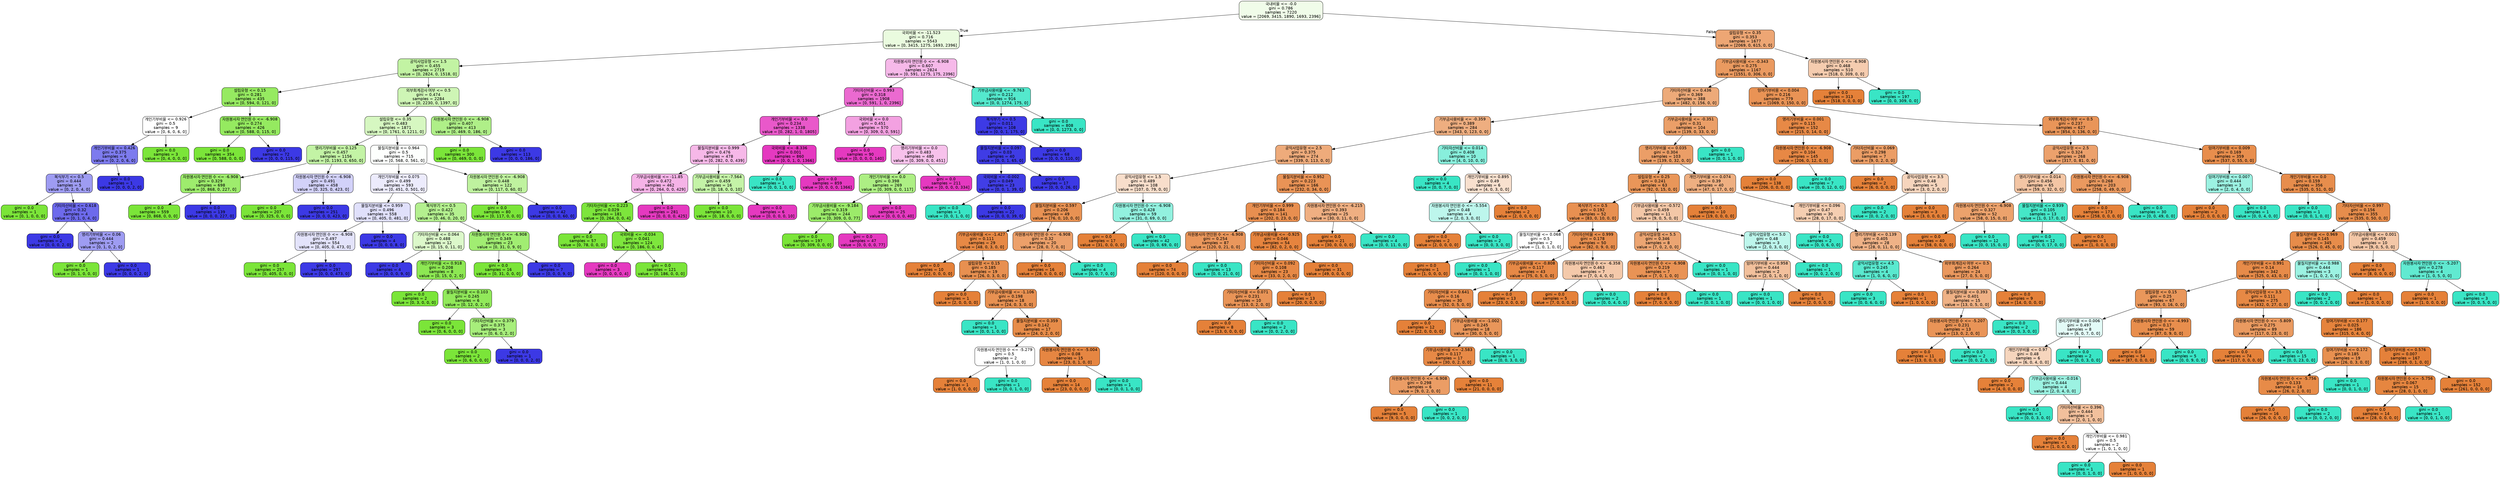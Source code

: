 digraph Tree {
node [shape=box, style="filled, rounded", color="black", fontname="helvetica"] ;
edge [fontname="helvetica"] ;
0 [label="국내비율 <= -0.0\ngini = 0.786\nsamples = 7220\nvalue = [2069, 3415, 1890, 1693, 2396]", fillcolor="#f0fce9"] ;
1 [label="국외비율 <= -11.523\ngini = 0.716\nsamples = 5543\nvalue = [0, 3415, 1275, 1693, 2396]", fillcolor="#eafbdf"] ;
0 -> 1 [labeldistance=2.5, labelangle=45, headlabel="True"] ;
2 [label="공익사업유형 <= 1.5\ngini = 0.455\nsamples = 2719\nvalue = [0, 2824, 0, 1518, 0]", fillcolor="#c2f3a3"] ;
1 -> 2 ;
3 [label="설립유형 <= 0.15\ngini = 0.281\nsamples = 435\nvalue = [0, 594, 0, 121, 0]", fillcolor="#96ea61"] ;
2 -> 3 ;
4 [label="개인기부비율 <= 0.926\ngini = 0.5\nsamples = 9\nvalue = [0, 6, 0, 6, 0]", fillcolor="#ffffff"] ;
3 -> 4 ;
5 [label="개인기부비율 <= 0.426\ngini = 0.375\nsamples = 6\nvalue = [0, 2, 0, 6, 0]", fillcolor="#7d7bee"] ;
4 -> 5 ;
6 [label="복식부기 <= 0.5\ngini = 0.444\nsamples = 5\nvalue = [0, 2, 0, 4, 0]", fillcolor="#9e9cf2"] ;
5 -> 6 ;
7 [label="gini = 0.0\nsamples = 1\nvalue = [0, 1, 0, 0, 0]", fillcolor="#7be539"] ;
6 -> 7 ;
8 [label="기타자산비율 <= 0.618\ngini = 0.32\nsamples = 4\nvalue = [0, 1, 0, 4, 0]", fillcolor="#6d6aec"] ;
6 -> 8 ;
9 [label="gini = 0.0\nsamples = 2\nvalue = [0, 0, 0, 2, 0]", fillcolor="#3c39e5"] ;
8 -> 9 ;
10 [label="영리기부비율 <= 0.06\ngini = 0.444\nsamples = 2\nvalue = [0, 1, 0, 2, 0]", fillcolor="#9e9cf2"] ;
8 -> 10 ;
11 [label="gini = 0.0\nsamples = 1\nvalue = [0, 1, 0, 0, 0]", fillcolor="#7be539"] ;
10 -> 11 ;
12 [label="gini = 0.0\nsamples = 1\nvalue = [0, 0, 0, 2, 0]", fillcolor="#3c39e5"] ;
10 -> 12 ;
13 [label="gini = 0.0\nsamples = 1\nvalue = [0, 0, 0, 2, 0]", fillcolor="#3c39e5"] ;
5 -> 13 ;
14 [label="gini = 0.0\nsamples = 3\nvalue = [0, 4, 0, 0, 0]", fillcolor="#7be539"] ;
4 -> 14 ;
15 [label="자원봉사자 연인원 수 <= -6.908\ngini = 0.274\nsamples = 426\nvalue = [0, 588, 0, 115, 0]", fillcolor="#95ea60"] ;
3 -> 15 ;
16 [label="gini = 0.0\nsamples = 354\nvalue = [0, 588, 0, 0, 0]", fillcolor="#7be539"] ;
15 -> 16 ;
17 [label="gini = 0.0\nsamples = 72\nvalue = [0, 0, 0, 115, 0]", fillcolor="#3c39e5"] ;
15 -> 17 ;
18 [label="외부회계감사 여부 <= 0.5\ngini = 0.474\nsamples = 2284\nvalue = [0, 2230, 0, 1397, 0]", fillcolor="#cef5b5"] ;
2 -> 18 ;
19 [label="설립유형 <= 0.35\ngini = 0.483\nsamples = 1871\nvalue = [0, 1761, 0, 1211, 0]", fillcolor="#d6f7c1"] ;
18 -> 19 ;
20 [label="영리기부비율 <= 0.125\ngini = 0.457\nsamples = 1156\nvalue = [0, 1193, 0, 650, 0]", fillcolor="#c3f3a5"] ;
19 -> 20 ;
21 [label="자원봉사자 연인원 수 <= -6.908\ngini = 0.329\nsamples = 698\nvalue = [0, 868, 0, 227, 0]", fillcolor="#9eec6d"] ;
20 -> 21 ;
22 [label="gini = 0.0\nsamples = 559\nvalue = [0, 868, 0, 0, 0]", fillcolor="#7be539"] ;
21 -> 22 ;
23 [label="gini = 0.0\nsamples = 139\nvalue = [0, 0, 0, 227, 0]", fillcolor="#3c39e5"] ;
21 -> 23 ;
24 [label="자원봉사자 연인원 수 <= -6.908\ngini = 0.491\nsamples = 458\nvalue = [0, 325, 0, 423, 0]", fillcolor="#d2d1f9"] ;
20 -> 24 ;
25 [label="gini = 0.0\nsamples = 207\nvalue = [0, 325, 0, 0, 0]", fillcolor="#7be539"] ;
24 -> 25 ;
26 [label="gini = 0.0\nsamples = 251\nvalue = [0, 0, 0, 423, 0]", fillcolor="#3c39e5"] ;
24 -> 26 ;
27 [label="물질지분비율 <= 0.964\ngini = 0.5\nsamples = 715\nvalue = [0, 568, 0, 561, 0]", fillcolor="#fdfffd"] ;
19 -> 27 ;
28 [label="개인기부비율 <= 0.075\ngini = 0.499\nsamples = 593\nvalue = [0, 451, 0, 501, 0]", fillcolor="#ecebfc"] ;
27 -> 28 ;
29 [label="물질지분비율 <= 0.959\ngini = 0.496\nsamples = 558\nvalue = [0, 405, 0, 481, 0]", fillcolor="#e0e0fb"] ;
28 -> 29 ;
30 [label="자원봉사자 연인원 수 <= -6.908\ngini = 0.497\nsamples = 554\nvalue = [0, 405, 0, 473, 0]", fillcolor="#e3e3fb"] ;
29 -> 30 ;
31 [label="gini = 0.0\nsamples = 257\nvalue = [0, 405, 0, 0, 0]", fillcolor="#7be539"] ;
30 -> 31 ;
32 [label="gini = 0.0\nsamples = 297\nvalue = [0, 0, 0, 473, 0]", fillcolor="#3c39e5"] ;
30 -> 32 ;
33 [label="gini = 0.0\nsamples = 4\nvalue = [0, 0, 0, 8, 0]", fillcolor="#3c39e5"] ;
29 -> 33 ;
34 [label="복식부기 <= 0.5\ngini = 0.422\nsamples = 35\nvalue = [0, 46, 0, 20, 0]", fillcolor="#b4f08f"] ;
28 -> 34 ;
35 [label="기타자산비율 <= 0.064\ngini = 0.488\nsamples = 12\nvalue = [0, 15, 0, 11, 0]", fillcolor="#dcf8ca"] ;
34 -> 35 ;
36 [label="gini = 0.0\nsamples = 4\nvalue = [0, 0, 0, 9, 0]", fillcolor="#3c39e5"] ;
35 -> 36 ;
37 [label="개인기부비율 <= 0.918\ngini = 0.208\nsamples = 8\nvalue = [0, 15, 0, 2, 0]", fillcolor="#8de853"] ;
35 -> 37 ;
38 [label="gini = 0.0\nsamples = 2\nvalue = [0, 3, 0, 0, 0]", fillcolor="#7be539"] ;
37 -> 38 ;
39 [label="물질지분비율 <= 0.103\ngini = 0.245\nsamples = 6\nvalue = [0, 12, 0, 2, 0]", fillcolor="#91e95a"] ;
37 -> 39 ;
40 [label="gini = 0.0\nsamples = 3\nvalue = [0, 6, 0, 0, 0]", fillcolor="#7be539"] ;
39 -> 40 ;
41 [label="기타자산비율 <= 0.379\ngini = 0.375\nsamples = 3\nvalue = [0, 6, 0, 2, 0]", fillcolor="#a7ee7b"] ;
39 -> 41 ;
42 [label="gini = 0.0\nsamples = 2\nvalue = [0, 6, 0, 0, 0]", fillcolor="#7be539"] ;
41 -> 42 ;
43 [label="gini = 0.0\nsamples = 1\nvalue = [0, 0, 0, 2, 0]", fillcolor="#3c39e5"] ;
41 -> 43 ;
44 [label="자원봉사자 연인원 수 <= -6.908\ngini = 0.349\nsamples = 23\nvalue = [0, 31, 0, 9, 0]", fillcolor="#a1ed72"] ;
34 -> 44 ;
45 [label="gini = 0.0\nsamples = 16\nvalue = [0, 31, 0, 0, 0]", fillcolor="#7be539"] ;
44 -> 45 ;
46 [label="gini = 0.0\nsamples = 7\nvalue = [0, 0, 0, 9, 0]", fillcolor="#3c39e5"] ;
44 -> 46 ;
47 [label="자원봉사자 연인원 수 <= -6.908\ngini = 0.448\nsamples = 122\nvalue = [0, 117, 0, 60, 0]", fillcolor="#bff29f"] ;
27 -> 47 ;
48 [label="gini = 0.0\nsamples = 80\nvalue = [0, 117, 0, 0, 0]", fillcolor="#7be539"] ;
47 -> 48 ;
49 [label="gini = 0.0\nsamples = 42\nvalue = [0, 0, 0, 60, 0]", fillcolor="#3c39e5"] ;
47 -> 49 ;
50 [label="자원봉사자 연인원 수 <= -6.908\ngini = 0.407\nsamples = 413\nvalue = [0, 469, 0, 186, 0]", fillcolor="#afef88"] ;
18 -> 50 ;
51 [label="gini = 0.0\nsamples = 300\nvalue = [0, 469, 0, 0, 0]", fillcolor="#7be539"] ;
50 -> 51 ;
52 [label="gini = 0.0\nsamples = 113\nvalue = [0, 0, 0, 186, 0]", fillcolor="#3c39e5"] ;
50 -> 52 ;
53 [label="자원봉사자 연인원 수 <= -6.908\ngini = 0.607\nsamples = 2824\nvalue = [0, 591, 1275, 175, 2396]", fillcolor="#f6b9e9"] ;
1 -> 53 ;
54 [label="기타자산비율 <= 0.993\ngini = 0.318\nsamples = 1908\nvalue = [0, 591, 1, 0, 2396]", fillcolor="#eb6ad0"] ;
53 -> 54 ;
55 [label="개인기부비율 <= 0.0\ngini = 0.234\nsamples = 1338\nvalue = [0, 282, 1, 0, 1805]", fillcolor="#e958ca"] ;
54 -> 55 ;
56 [label="물질지분비율 <= 0.999\ngini = 0.476\nsamples = 478\nvalue = [0, 282, 0, 0, 439]", fillcolor="#f6b8e8"] ;
55 -> 56 ;
57 [label="기부금사용비율 <= -11.85\ngini = 0.472\nsamples = 462\nvalue = [0, 264, 0, 0, 429]", fillcolor="#f5b3e7"] ;
56 -> 57 ;
58 [label="기타자산비율 <= 0.223\ngini = 0.029\nsamples = 181\nvalue = [0, 264, 0, 0, 4]", fillcolor="#7de53c"] ;
57 -> 58 ;
59 [label="gini = 0.0\nsamples = 57\nvalue = [0, 78, 0, 0, 0]", fillcolor="#7be539"] ;
58 -> 59 ;
60 [label="국외비율 <= -0.034\ngini = 0.041\nsamples = 124\nvalue = [0, 186, 0, 0, 4]", fillcolor="#7ee63d"] ;
58 -> 60 ;
61 [label="gini = 0.0\nsamples = 3\nvalue = [0, 0, 0, 0, 4]", fillcolor="#e539c0"] ;
60 -> 61 ;
62 [label="gini = 0.0\nsamples = 121\nvalue = [0, 186, 0, 0, 0]", fillcolor="#7be539"] ;
60 -> 62 ;
63 [label="gini = 0.0\nsamples = 281\nvalue = [0, 0, 0, 0, 425]", fillcolor="#e539c0"] ;
57 -> 63 ;
64 [label="기부금사용비율 <= -7.564\ngini = 0.459\nsamples = 16\nvalue = [0, 18, 0, 0, 10]", fillcolor="#c4f3a7"] ;
56 -> 64 ;
65 [label="gini = 0.0\nsamples = 10\nvalue = [0, 18, 0, 0, 0]", fillcolor="#7be539"] ;
64 -> 65 ;
66 [label="gini = 0.0\nsamples = 6\nvalue = [0, 0, 0, 0, 10]", fillcolor="#e539c0"] ;
64 -> 66 ;
67 [label="국외비율 <= -8.336\ngini = 0.001\nsamples = 860\nvalue = [0, 0, 1, 0, 1366]", fillcolor="#e539c0"] ;
55 -> 67 ;
68 [label="gini = 0.0\nsamples = 1\nvalue = [0, 0, 1, 0, 0]", fillcolor="#39e5c5"] ;
67 -> 68 ;
69 [label="gini = 0.0\nsamples = 859\nvalue = [0, 0, 0, 0, 1366]", fillcolor="#e539c0"] ;
67 -> 69 ;
70 [label="국외비율 <= 0.0\ngini = 0.451\nsamples = 570\nvalue = [0, 309, 0, 0, 591]", fillcolor="#f3a1e1"] ;
54 -> 70 ;
71 [label="gini = 0.0\nsamples = 90\nvalue = [0, 0, 0, 0, 140]", fillcolor="#e539c0"] ;
70 -> 71 ;
72 [label="영리기부비율 <= 0.0\ngini = 0.483\nsamples = 480\nvalue = [0, 309, 0, 0, 451]", fillcolor="#f7c1eb"] ;
70 -> 72 ;
73 [label="개인기부비율 <= 0.0\ngini = 0.398\nsamples = 269\nvalue = [0, 309, 0, 0, 117]", fillcolor="#adef84"] ;
72 -> 73 ;
74 [label="기부금사용비율 <= -9.184\ngini = 0.319\nsamples = 244\nvalue = [0, 309, 0, 0, 77]", fillcolor="#9ceb6a"] ;
73 -> 74 ;
75 [label="gini = 0.0\nsamples = 197\nvalue = [0, 309, 0, 0, 0]", fillcolor="#7be539"] ;
74 -> 75 ;
76 [label="gini = 0.0\nsamples = 47\nvalue = [0, 0, 0, 0, 77]", fillcolor="#e539c0"] ;
74 -> 76 ;
77 [label="gini = 0.0\nsamples = 25\nvalue = [0, 0, 0, 0, 40]", fillcolor="#e539c0"] ;
73 -> 77 ;
78 [label="gini = 0.0\nsamples = 211\nvalue = [0, 0, 0, 0, 334]", fillcolor="#e539c0"] ;
72 -> 78 ;
79 [label="기부금사용비율 <= -9.763\ngini = 0.212\nsamples = 916\nvalue = [0, 0, 1274, 175, 0]", fillcolor="#54e9cd"] ;
53 -> 79 ;
80 [label="복식부기 <= 0.5\ngini = 0.011\nsamples = 108\nvalue = [0, 0, 1, 175, 0]", fillcolor="#3d3ae5"] ;
79 -> 80 ;
81 [label="물질지분비율 <= 0.097\ngini = 0.03\nsamples = 40\nvalue = [0, 0, 1, 65, 0]", fillcolor="#3f3ce5"] ;
80 -> 81 ;
82 [label="국외비율 <= -0.002\ngini = 0.049\nsamples = 23\nvalue = [0, 0, 1, 39, 0]", fillcolor="#413ee6"] ;
81 -> 82 ;
83 [label="gini = 0.0\nsamples = 1\nvalue = [0, 0, 1, 0, 0]", fillcolor="#39e5c5"] ;
82 -> 83 ;
84 [label="gini = 0.0\nsamples = 22\nvalue = [0, 0, 0, 39, 0]", fillcolor="#3c39e5"] ;
82 -> 84 ;
85 [label="gini = 0.0\nsamples = 17\nvalue = [0, 0, 0, 26, 0]", fillcolor="#3c39e5"] ;
81 -> 85 ;
86 [label="gini = 0.0\nsamples = 68\nvalue = [0, 0, 0, 110, 0]", fillcolor="#3c39e5"] ;
80 -> 86 ;
87 [label="gini = 0.0\nsamples = 808\nvalue = [0, 0, 1273, 0, 0]", fillcolor="#39e5c5"] ;
79 -> 87 ;
88 [label="설립유형 <= 0.35\ngini = 0.353\nsamples = 1677\nvalue = [2069, 0, 615, 0, 0]", fillcolor="#eda674"] ;
0 -> 88 [labeldistance=2.5, labelangle=-45, headlabel="False"] ;
89 [label="기부금사용비율 <= -0.343\ngini = 0.275\nsamples = 1167\nvalue = [1551, 0, 306, 0, 0]", fillcolor="#ea9a60"] ;
88 -> 89 ;
90 [label="기타자산비율 <= 0.436\ngini = 0.369\nsamples = 388\nvalue = [482, 0, 156, 0, 0]", fillcolor="#edaa79"] ;
89 -> 90 ;
91 [label="기부금사용비율 <= -0.359\ngini = 0.389\nsamples = 284\nvalue = [343, 0, 123, 0, 0]", fillcolor="#eeae80"] ;
90 -> 91 ;
92 [label="공익사업유형 <= 2.5\ngini = 0.375\nsamples = 274\nvalue = [339, 0, 113, 0, 0]", fillcolor="#eeab7b"] ;
91 -> 92 ;
93 [label="공익사업유형 <= 1.5\ngini = 0.489\nsamples = 108\nvalue = [107, 0, 79, 0, 0]", fillcolor="#f8decb"] ;
92 -> 93 ;
94 [label="물질지분비율 <= 0.597\ngini = 0.206\nsamples = 49\nvalue = [76, 0, 10, 0, 0]", fillcolor="#e89253"] ;
93 -> 94 ;
95 [label="기부금사용비율 <= -1.427\ngini = 0.111\nsamples = 29\nvalue = [48, 0, 3, 0, 0]", fillcolor="#e78945"] ;
94 -> 95 ;
96 [label="gini = 0.0\nsamples = 10\nvalue = [22, 0, 0, 0, 0]", fillcolor="#e58139"] ;
95 -> 96 ;
97 [label="설립유형 <= 0.15\ngini = 0.185\nsamples = 19\nvalue = [26, 0, 3, 0, 0]", fillcolor="#e89050"] ;
95 -> 97 ;
98 [label="gini = 0.0\nsamples = 1\nvalue = [2, 0, 0, 0, 0]", fillcolor="#e58139"] ;
97 -> 98 ;
99 [label="기부금사용비율 <= -1.106\ngini = 0.198\nsamples = 18\nvalue = [24, 0, 3, 0, 0]", fillcolor="#e89152"] ;
97 -> 99 ;
100 [label="gini = 0.0\nsamples = 1\nvalue = [0, 0, 1, 0, 0]", fillcolor="#39e5c5"] ;
99 -> 100 ;
101 [label="물질지분비율 <= 0.359\ngini = 0.142\nsamples = 17\nvalue = [24, 0, 2, 0, 0]", fillcolor="#e78c49"] ;
99 -> 101 ;
102 [label="자원봉사자 연인원 수 <= -5.279\ngini = 0.5\nsamples = 2\nvalue = [1, 0, 1, 0, 0]", fillcolor="#ffffff"] ;
101 -> 102 ;
103 [label="gini = 0.0\nsamples = 1\nvalue = [1, 0, 0, 0, 0]", fillcolor="#e58139"] ;
102 -> 103 ;
104 [label="gini = 0.0\nsamples = 1\nvalue = [0, 0, 1, 0, 0]", fillcolor="#39e5c5"] ;
102 -> 104 ;
105 [label="자원봉사자 연인원 수 <= -5.004\ngini = 0.08\nsamples = 15\nvalue = [23, 0, 1, 0, 0]", fillcolor="#e68642"] ;
101 -> 105 ;
106 [label="gini = 0.0\nsamples = 14\nvalue = [23, 0, 0, 0, 0]", fillcolor="#e58139"] ;
105 -> 106 ;
107 [label="gini = 0.0\nsamples = 1\nvalue = [0, 0, 1, 0, 0]", fillcolor="#39e5c5"] ;
105 -> 107 ;
108 [label="자원봉사자 연인원 수 <= -6.908\ngini = 0.32\nsamples = 20\nvalue = [28, 0, 7, 0, 0]", fillcolor="#eca06a"] ;
94 -> 108 ;
109 [label="gini = 0.0\nsamples = 16\nvalue = [28, 0, 0, 0, 0]", fillcolor="#e58139"] ;
108 -> 109 ;
110 [label="gini = 0.0\nsamples = 4\nvalue = [0, 0, 7, 0, 0]", fillcolor="#39e5c5"] ;
108 -> 110 ;
111 [label="자원봉사자 연인원 수 <= -6.908\ngini = 0.428\nsamples = 59\nvalue = [31, 0, 69, 0, 0]", fillcolor="#92f1df"] ;
93 -> 111 ;
112 [label="gini = 0.0\nsamples = 17\nvalue = [31, 0, 0, 0, 0]", fillcolor="#e58139"] ;
111 -> 112 ;
113 [label="gini = 0.0\nsamples = 42\nvalue = [0, 0, 69, 0, 0]", fillcolor="#39e5c5"] ;
111 -> 113 ;
114 [label="물질지분비율 <= 0.952\ngini = 0.223\nsamples = 166\nvalue = [232, 0, 34, 0, 0]", fillcolor="#e99356"] ;
92 -> 114 ;
115 [label="개인기부비율 <= 0.999\ngini = 0.184\nsamples = 141\nvalue = [202, 0, 23, 0, 0]", fillcolor="#e88f50"] ;
114 -> 115 ;
116 [label="자원봉사자 연인원 수 <= -6.908\ngini = 0.254\nsamples = 87\nvalue = [120, 0, 21, 0, 0]", fillcolor="#ea975c"] ;
115 -> 116 ;
117 [label="gini = 0.0\nsamples = 74\nvalue = [120, 0, 0, 0, 0]", fillcolor="#e58139"] ;
116 -> 117 ;
118 [label="gini = 0.0\nsamples = 13\nvalue = [0, 0, 21, 0, 0]", fillcolor="#39e5c5"] ;
116 -> 118 ;
119 [label="기부금사용비율 <= -0.925\ngini = 0.046\nsamples = 54\nvalue = [82, 0, 2, 0, 0]", fillcolor="#e6843e"] ;
115 -> 119 ;
120 [label="기타자산비율 <= 0.092\ngini = 0.108\nsamples = 23\nvalue = [33, 0, 2, 0, 0]", fillcolor="#e78945"] ;
119 -> 120 ;
121 [label="기타자산비율 <= 0.071\ngini = 0.231\nsamples = 10\nvalue = [13, 0, 2, 0, 0]", fillcolor="#e99457"] ;
120 -> 121 ;
122 [label="gini = 0.0\nsamples = 8\nvalue = [13, 0, 0, 0, 0]", fillcolor="#e58139"] ;
121 -> 122 ;
123 [label="gini = 0.0\nsamples = 2\nvalue = [0, 0, 2, 0, 0]", fillcolor="#39e5c5"] ;
121 -> 123 ;
124 [label="gini = 0.0\nsamples = 13\nvalue = [20, 0, 0, 0, 0]", fillcolor="#e58139"] ;
120 -> 124 ;
125 [label="gini = 0.0\nsamples = 31\nvalue = [49, 0, 0, 0, 0]", fillcolor="#e58139"] ;
119 -> 125 ;
126 [label="자원봉사자 연인원 수 <= -6.215\ngini = 0.393\nsamples = 25\nvalue = [30, 0, 11, 0, 0]", fillcolor="#efaf82"] ;
114 -> 126 ;
127 [label="gini = 0.0\nsamples = 21\nvalue = [30, 0, 0, 0, 0]", fillcolor="#e58139"] ;
126 -> 127 ;
128 [label="gini = 0.0\nsamples = 4\nvalue = [0, 0, 11, 0, 0]", fillcolor="#39e5c5"] ;
126 -> 128 ;
129 [label="기타자산비율 <= 0.014\ngini = 0.408\nsamples = 10\nvalue = [4, 0, 10, 0, 0]", fillcolor="#88efdc"] ;
91 -> 129 ;
130 [label="gini = 0.0\nsamples = 4\nvalue = [0, 0, 7, 0, 0]", fillcolor="#39e5c5"] ;
129 -> 130 ;
131 [label="개인기부비율 <= 0.895\ngini = 0.49\nsamples = 6\nvalue = [4, 0, 3, 0, 0]", fillcolor="#f8e0ce"] ;
129 -> 131 ;
132 [label="자원봉사자 연인원 수 <= -5.554\ngini = 0.48\nsamples = 4\nvalue = [2, 0, 3, 0, 0]", fillcolor="#bdf6ec"] ;
131 -> 132 ;
133 [label="gini = 0.0\nsamples = 2\nvalue = [2, 0, 0, 0, 0]", fillcolor="#e58139"] ;
132 -> 133 ;
134 [label="gini = 0.0\nsamples = 2\nvalue = [0, 0, 3, 0, 0]", fillcolor="#39e5c5"] ;
132 -> 134 ;
135 [label="gini = 0.0\nsamples = 2\nvalue = [2, 0, 0, 0, 0]", fillcolor="#e58139"] ;
131 -> 135 ;
136 [label="기부금사용비율 <= -0.351\ngini = 0.31\nsamples = 104\nvalue = [139, 0, 33, 0, 0]", fillcolor="#eb9f68"] ;
90 -> 136 ;
137 [label="영리기부비율 <= 0.035\ngini = 0.304\nsamples = 103\nvalue = [139, 0, 32, 0, 0]", fillcolor="#eb9e67"] ;
136 -> 137 ;
138 [label="설립유형 <= 0.25\ngini = 0.241\nsamples = 63\nvalue = [92, 0, 15, 0, 0]", fillcolor="#e99659"] ;
137 -> 138 ;
139 [label="복식부기 <= 0.5\ngini = 0.192\nsamples = 52\nvalue = [83, 0, 10, 0, 0]", fillcolor="#e89051"] ;
138 -> 139 ;
140 [label="물질지분비율 <= 0.068\ngini = 0.5\nsamples = 2\nvalue = [1, 0, 1, 0, 0]", fillcolor="#ffffff"] ;
139 -> 140 ;
141 [label="gini = 0.0\nsamples = 1\nvalue = [1, 0, 0, 0, 0]", fillcolor="#e58139"] ;
140 -> 141 ;
142 [label="gini = 0.0\nsamples = 1\nvalue = [0, 0, 1, 0, 0]", fillcolor="#39e5c5"] ;
140 -> 142 ;
143 [label="기타자산비율 <= 0.999\ngini = 0.178\nsamples = 50\nvalue = [82, 0, 9, 0, 0]", fillcolor="#e88f4f"] ;
139 -> 143 ;
144 [label="기부금사용비율 <= -0.808\ngini = 0.117\nsamples = 43\nvalue = [75, 0, 5, 0, 0]", fillcolor="#e78946"] ;
143 -> 144 ;
145 [label="기타자산비율 <= 0.641\ngini = 0.16\nsamples = 30\nvalue = [52, 0, 5, 0, 0]", fillcolor="#e88d4c"] ;
144 -> 145 ;
146 [label="gini = 0.0\nsamples = 12\nvalue = [22, 0, 0, 0, 0]", fillcolor="#e58139"] ;
145 -> 146 ;
147 [label="기부금사용비율 <= -1.002\ngini = 0.245\nsamples = 18\nvalue = [30, 0, 5, 0, 0]", fillcolor="#e9965a"] ;
145 -> 147 ;
148 [label="기부금사용비율 <= -2.583\ngini = 0.117\nsamples = 17\nvalue = [30, 0, 2, 0, 0]", fillcolor="#e78946"] ;
147 -> 148 ;
149 [label="자원봉사자 연인원 수 <= -6.908\ngini = 0.298\nsamples = 6\nvalue = [9, 0, 2, 0, 0]", fillcolor="#eb9d65"] ;
148 -> 149 ;
150 [label="gini = 0.0\nsamples = 5\nvalue = [9, 0, 0, 0, 0]", fillcolor="#e58139"] ;
149 -> 150 ;
151 [label="gini = 0.0\nsamples = 1\nvalue = [0, 0, 2, 0, 0]", fillcolor="#39e5c5"] ;
149 -> 151 ;
152 [label="gini = 0.0\nsamples = 11\nvalue = [21, 0, 0, 0, 0]", fillcolor="#e58139"] ;
148 -> 152 ;
153 [label="gini = 0.0\nsamples = 1\nvalue = [0, 0, 3, 0, 0]", fillcolor="#39e5c5"] ;
147 -> 153 ;
154 [label="gini = 0.0\nsamples = 13\nvalue = [23, 0, 0, 0, 0]", fillcolor="#e58139"] ;
144 -> 154 ;
155 [label="자원봉사자 연인원 수 <= -6.358\ngini = 0.463\nsamples = 7\nvalue = [7, 0, 4, 0, 0]", fillcolor="#f4c9aa"] ;
143 -> 155 ;
156 [label="gini = 0.0\nsamples = 5\nvalue = [7, 0, 0, 0, 0]", fillcolor="#e58139"] ;
155 -> 156 ;
157 [label="gini = 0.0\nsamples = 2\nvalue = [0, 0, 4, 0, 0]", fillcolor="#39e5c5"] ;
155 -> 157 ;
158 [label="기부금사용비율 <= -0.572\ngini = 0.459\nsamples = 11\nvalue = [9, 0, 5, 0, 0]", fillcolor="#f3c7a7"] ;
138 -> 158 ;
159 [label="공익사업유형 <= 5.5\ngini = 0.346\nsamples = 8\nvalue = [7, 0, 2, 0, 0]", fillcolor="#eca572"] ;
158 -> 159 ;
160 [label="자원봉사자 연인원 수 <= -6.908\ngini = 0.219\nsamples = 7\nvalue = [7, 0, 1, 0, 0]", fillcolor="#e99355"] ;
159 -> 160 ;
161 [label="gini = 0.0\nsamples = 6\nvalue = [7, 0, 0, 0, 0]", fillcolor="#e58139"] ;
160 -> 161 ;
162 [label="gini = 0.0\nsamples = 1\nvalue = [0, 0, 1, 0, 0]", fillcolor="#39e5c5"] ;
160 -> 162 ;
163 [label="gini = 0.0\nsamples = 1\nvalue = [0, 0, 1, 0, 0]", fillcolor="#39e5c5"] ;
159 -> 163 ;
164 [label="공익사업유형 <= 5.0\ngini = 0.48\nsamples = 3\nvalue = [2, 0, 3, 0, 0]", fillcolor="#bdf6ec"] ;
158 -> 164 ;
165 [label="잉여기부비용 <= 0.958\ngini = 0.444\nsamples = 2\nvalue = [2, 0, 1, 0, 0]", fillcolor="#f2c09c"] ;
164 -> 165 ;
166 [label="gini = 0.0\nsamples = 1\nvalue = [0, 0, 1, 0, 0]", fillcolor="#39e5c5"] ;
165 -> 166 ;
167 [label="gini = 0.0\nsamples = 1\nvalue = [2, 0, 0, 0, 0]", fillcolor="#e58139"] ;
165 -> 167 ;
168 [label="gini = 0.0\nsamples = 1\nvalue = [0, 0, 2, 0, 0]", fillcolor="#39e5c5"] ;
164 -> 168 ;
169 [label="개인기부비율 <= 0.074\ngini = 0.39\nsamples = 40\nvalue = [47, 0, 17, 0, 0]", fillcolor="#eeaf81"] ;
137 -> 169 ;
170 [label="gini = 0.0\nsamples = 10\nvalue = [19, 0, 0, 0, 0]", fillcolor="#e58139"] ;
169 -> 170 ;
171 [label="개인기부비율 <= 0.096\ngini = 0.47\nsamples = 30\nvalue = [28, 0, 17, 0, 0]", fillcolor="#f5ceb1"] ;
169 -> 171 ;
172 [label="gini = 0.0\nsamples = 2\nvalue = [0, 0, 6, 0, 0]", fillcolor="#39e5c5"] ;
171 -> 172 ;
173 [label="영리기부비율 <= 0.139\ngini = 0.405\nsamples = 28\nvalue = [28, 0, 11, 0, 0]", fillcolor="#efb287"] ;
171 -> 173 ;
174 [label="공익사업유형 <= 4.5\ngini = 0.245\nsamples = 4\nvalue = [1, 0, 6, 0, 0]", fillcolor="#5ae9cf"] ;
173 -> 174 ;
175 [label="gini = 0.0\nsamples = 3\nvalue = [0, 0, 6, 0, 0]", fillcolor="#39e5c5"] ;
174 -> 175 ;
176 [label="gini = 0.0\nsamples = 1\nvalue = [1, 0, 0, 0, 0]", fillcolor="#e58139"] ;
174 -> 176 ;
177 [label="외부회계감사 여부 <= 0.5\ngini = 0.264\nsamples = 24\nvalue = [27, 0, 5, 0, 0]", fillcolor="#ea985e"] ;
173 -> 177 ;
178 [label="물질지분비율 <= 0.393\ngini = 0.401\nsamples = 15\nvalue = [13, 0, 5, 0, 0]", fillcolor="#efb185"] ;
177 -> 178 ;
179 [label="자원봉사자 연인원 수 <= -5.207\ngini = 0.231\nsamples = 13\nvalue = [13, 0, 2, 0, 0]", fillcolor="#e99457"] ;
178 -> 179 ;
180 [label="gini = 0.0\nsamples = 11\nvalue = [13, 0, 0, 0, 0]", fillcolor="#e58139"] ;
179 -> 180 ;
181 [label="gini = 0.0\nsamples = 2\nvalue = [0, 0, 2, 0, 0]", fillcolor="#39e5c5"] ;
179 -> 181 ;
182 [label="gini = 0.0\nsamples = 2\nvalue = [0, 0, 3, 0, 0]", fillcolor="#39e5c5"] ;
178 -> 182 ;
183 [label="gini = 0.0\nsamples = 9\nvalue = [14, 0, 0, 0, 0]", fillcolor="#e58139"] ;
177 -> 183 ;
184 [label="gini = 0.0\nsamples = 1\nvalue = [0, 0, 1, 0, 0]", fillcolor="#39e5c5"] ;
136 -> 184 ;
185 [label="잉여기부비용 <= 0.004\ngini = 0.216\nsamples = 779\nvalue = [1069, 0, 150, 0, 0]", fillcolor="#e99355"] ;
89 -> 185 ;
186 [label="영리기부비율 <= 0.001\ngini = 0.115\nsamples = 152\nvalue = [215, 0, 14, 0, 0]", fillcolor="#e78946"] ;
185 -> 186 ;
187 [label="자원봉사자 연인원 수 <= -6.908\ngini = 0.104\nsamples = 145\nvalue = [206, 0, 12, 0, 0]", fillcolor="#e78845"] ;
186 -> 187 ;
188 [label="gini = 0.0\nsamples = 138\nvalue = [206, 0, 0, 0, 0]", fillcolor="#e58139"] ;
187 -> 188 ;
189 [label="gini = 0.0\nsamples = 7\nvalue = [0, 0, 12, 0, 0]", fillcolor="#39e5c5"] ;
187 -> 189 ;
190 [label="기타자산비율 <= 0.069\ngini = 0.298\nsamples = 7\nvalue = [9, 0, 2, 0, 0]", fillcolor="#eb9d65"] ;
186 -> 190 ;
191 [label="gini = 0.0\nsamples = 2\nvalue = [6, 0, 0, 0, 0]", fillcolor="#e58139"] ;
190 -> 191 ;
192 [label="공익사업유형 <= 3.5\ngini = 0.48\nsamples = 5\nvalue = [3, 0, 2, 0, 0]", fillcolor="#f6d5bd"] ;
190 -> 192 ;
193 [label="gini = 0.0\nsamples = 2\nvalue = [0, 0, 2, 0, 0]", fillcolor="#39e5c5"] ;
192 -> 193 ;
194 [label="gini = 0.0\nsamples = 3\nvalue = [3, 0, 0, 0, 0]", fillcolor="#e58139"] ;
192 -> 194 ;
195 [label="외부회계감사 여부 <= 0.5\ngini = 0.237\nsamples = 627\nvalue = [854, 0, 136, 0, 0]", fillcolor="#e99559"] ;
185 -> 195 ;
196 [label="공익사업유형 <= 2.5\ngini = 0.324\nsamples = 268\nvalue = [317, 0, 81, 0, 0]", fillcolor="#eca16c"] ;
195 -> 196 ;
197 [label="영리기부비율 <= 0.014\ngini = 0.456\nsamples = 65\nvalue = [59, 0, 32, 0, 0]", fillcolor="#f3c5a4"] ;
196 -> 197 ;
198 [label="자원봉사자 연인원 수 <= -6.908\ngini = 0.327\nsamples = 52\nvalue = [58, 0, 15, 0, 0]", fillcolor="#eca26c"] ;
197 -> 198 ;
199 [label="gini = 0.0\nsamples = 40\nvalue = [58, 0, 0, 0, 0]", fillcolor="#e58139"] ;
198 -> 199 ;
200 [label="gini = 0.0\nsamples = 12\nvalue = [0, 0, 15, 0, 0]", fillcolor="#39e5c5"] ;
198 -> 200 ;
201 [label="물질지분비율 <= 0.939\ngini = 0.105\nsamples = 13\nvalue = [1, 0, 17, 0, 0]", fillcolor="#45e7c8"] ;
197 -> 201 ;
202 [label="gini = 0.0\nsamples = 12\nvalue = [0, 0, 17, 0, 0]", fillcolor="#39e5c5"] ;
201 -> 202 ;
203 [label="gini = 0.0\nsamples = 1\nvalue = [1, 0, 0, 0, 0]", fillcolor="#e58139"] ;
201 -> 203 ;
204 [label="자원봉사자 연인원 수 <= -6.908\ngini = 0.268\nsamples = 203\nvalue = [258, 0, 49, 0, 0]", fillcolor="#ea995f"] ;
196 -> 204 ;
205 [label="gini = 0.0\nsamples = 173\nvalue = [258, 0, 0, 0, 0]", fillcolor="#e58139"] ;
204 -> 205 ;
206 [label="gini = 0.0\nsamples = 30\nvalue = [0, 0, 49, 0, 0]", fillcolor="#39e5c5"] ;
204 -> 206 ;
207 [label="잉여기부비용 <= 0.009\ngini = 0.169\nsamples = 359\nvalue = [537, 0, 55, 0, 0]", fillcolor="#e88e4d"] ;
195 -> 207 ;
208 [label="잉여기부비용 <= 0.007\ngini = 0.444\nsamples = 3\nvalue = [2, 0, 4, 0, 0]", fillcolor="#9cf2e2"] ;
207 -> 208 ;
209 [label="gini = 0.0\nsamples = 2\nvalue = [2, 0, 0, 0, 0]", fillcolor="#e58139"] ;
208 -> 209 ;
210 [label="gini = 0.0\nsamples = 1\nvalue = [0, 0, 4, 0, 0]", fillcolor="#39e5c5"] ;
208 -> 210 ;
211 [label="개인기부비율 <= 0.0\ngini = 0.159\nsamples = 356\nvalue = [535, 0, 51, 0, 0]", fillcolor="#e78d4c"] ;
207 -> 211 ;
212 [label="gini = 0.0\nsamples = 1\nvalue = [0, 0, 1, 0, 0]", fillcolor="#39e5c5"] ;
211 -> 212 ;
213 [label="기타자산비율 <= 0.997\ngini = 0.156\nsamples = 355\nvalue = [535, 0, 50, 0, 0]", fillcolor="#e78d4c"] ;
211 -> 213 ;
214 [label="물질지분비율 <= 0.969\ngini = 0.145\nsamples = 345\nvalue = [526, 0, 45, 0, 0]", fillcolor="#e78c4a"] ;
213 -> 214 ;
215 [label="개인기부비율 <= 0.991\ngini = 0.14\nsamples = 342\nvalue = [525, 0, 43, 0, 0]", fillcolor="#e78b49"] ;
214 -> 215 ;
216 [label="설립유형 <= 0.15\ngini = 0.25\nsamples = 67\nvalue = [93, 0, 16, 0, 0]", fillcolor="#e9975b"] ;
215 -> 216 ;
217 [label="영리기부비율 <= 0.006\ngini = 0.497\nsamples = 8\nvalue = [6, 0, 7, 0, 0]", fillcolor="#e3fbf7"] ;
216 -> 217 ;
218 [label="개인기부비율 <= 0.97\ngini = 0.48\nsamples = 6\nvalue = [6, 0, 4, 0, 0]", fillcolor="#f6d5bd"] ;
217 -> 218 ;
219 [label="gini = 0.0\nsamples = 2\nvalue = [4, 0, 0, 0, 0]", fillcolor="#e58139"] ;
218 -> 219 ;
220 [label="기부금사용비율 <= -0.016\ngini = 0.444\nsamples = 4\nvalue = [2, 0, 4, 0, 0]", fillcolor="#9cf2e2"] ;
218 -> 220 ;
221 [label="gini = 0.0\nsamples = 1\nvalue = [0, 0, 3, 0, 0]", fillcolor="#39e5c5"] ;
220 -> 221 ;
222 [label="기타자산비율 <= 0.396\ngini = 0.444\nsamples = 3\nvalue = [2, 0, 1, 0, 0]", fillcolor="#f2c09c"] ;
220 -> 222 ;
223 [label="gini = 0.0\nsamples = 1\nvalue = [1, 0, 0, 0, 0]", fillcolor="#e58139"] ;
222 -> 223 ;
224 [label="개인기부비율 <= 0.981\ngini = 0.5\nsamples = 2\nvalue = [1, 0, 1, 0, 0]", fillcolor="#ffffff"] ;
222 -> 224 ;
225 [label="gini = 0.0\nsamples = 1\nvalue = [0, 0, 1, 0, 0]", fillcolor="#39e5c5"] ;
224 -> 225 ;
226 [label="gini = 0.0\nsamples = 1\nvalue = [1, 0, 0, 0, 0]", fillcolor="#e58139"] ;
224 -> 226 ;
227 [label="gini = 0.0\nsamples = 2\nvalue = [0, 0, 3, 0, 0]", fillcolor="#39e5c5"] ;
217 -> 227 ;
228 [label="자원봉사자 연인원 수 <= -4.993\ngini = 0.17\nsamples = 59\nvalue = [87, 0, 9, 0, 0]", fillcolor="#e88e4d"] ;
216 -> 228 ;
229 [label="gini = 0.0\nsamples = 54\nvalue = [87, 0, 0, 0, 0]", fillcolor="#e58139"] ;
228 -> 229 ;
230 [label="gini = 0.0\nsamples = 5\nvalue = [0, 0, 9, 0, 0]", fillcolor="#39e5c5"] ;
228 -> 230 ;
231 [label="공익사업유형 <= 3.5\ngini = 0.111\nsamples = 275\nvalue = [432, 0, 27, 0, 0]", fillcolor="#e78945"] ;
215 -> 231 ;
232 [label="자원봉사자 연인원 수 <= -5.809\ngini = 0.275\nsamples = 89\nvalue = [117, 0, 23, 0, 0]", fillcolor="#ea9a60"] ;
231 -> 232 ;
233 [label="gini = 0.0\nsamples = 74\nvalue = [117, 0, 0, 0, 0]", fillcolor="#e58139"] ;
232 -> 233 ;
234 [label="gini = 0.0\nsamples = 15\nvalue = [0, 0, 23, 0, 0]", fillcolor="#39e5c5"] ;
232 -> 234 ;
235 [label="잉여기부비용 <= 0.177\ngini = 0.025\nsamples = 186\nvalue = [315, 0, 4, 0, 0]", fillcolor="#e5833c"] ;
231 -> 235 ;
236 [label="잉여기부비용 <= 0.172\ngini = 0.185\nsamples = 19\nvalue = [26, 0, 3, 0, 0]", fillcolor="#e89050"] ;
235 -> 236 ;
237 [label="자원봉사자 연인원 수 <= -5.756\ngini = 0.133\nsamples = 18\nvalue = [26, 0, 2, 0, 0]", fillcolor="#e78b48"] ;
236 -> 237 ;
238 [label="gini = 0.0\nsamples = 16\nvalue = [26, 0, 0, 0, 0]", fillcolor="#e58139"] ;
237 -> 238 ;
239 [label="gini = 0.0\nsamples = 2\nvalue = [0, 0, 2, 0, 0]", fillcolor="#39e5c5"] ;
237 -> 239 ;
240 [label="gini = 0.0\nsamples = 1\nvalue = [0, 0, 1, 0, 0]", fillcolor="#39e5c5"] ;
236 -> 240 ;
241 [label="잉여기부비용 <= 0.576\ngini = 0.007\nsamples = 167\nvalue = [289, 0, 1, 0, 0]", fillcolor="#e5813a"] ;
235 -> 241 ;
242 [label="자원봉사자 연인원 수 <= -5.756\ngini = 0.067\nsamples = 15\nvalue = [28, 0, 1, 0, 0]", fillcolor="#e68640"] ;
241 -> 242 ;
243 [label="gini = 0.0\nsamples = 14\nvalue = [28, 0, 0, 0, 0]", fillcolor="#e58139"] ;
242 -> 243 ;
244 [label="gini = 0.0\nsamples = 1\nvalue = [0, 0, 1, 0, 0]", fillcolor="#39e5c5"] ;
242 -> 244 ;
245 [label="gini = 0.0\nsamples = 152\nvalue = [261, 0, 0, 0, 0]", fillcolor="#e58139"] ;
241 -> 245 ;
246 [label="물질지분비율 <= 0.988\ngini = 0.444\nsamples = 3\nvalue = [1, 0, 2, 0, 0]", fillcolor="#9cf2e2"] ;
214 -> 246 ;
247 [label="gini = 0.0\nsamples = 2\nvalue = [0, 0, 2, 0, 0]", fillcolor="#39e5c5"] ;
246 -> 247 ;
248 [label="gini = 0.0\nsamples = 1\nvalue = [1, 0, 0, 0, 0]", fillcolor="#e58139"] ;
246 -> 248 ;
249 [label="기부금사용비율 <= 0.001\ngini = 0.459\nsamples = 10\nvalue = [9, 0, 5, 0, 0]", fillcolor="#f3c7a7"] ;
213 -> 249 ;
250 [label="gini = 0.0\nsamples = 6\nvalue = [8, 0, 0, 0, 0]", fillcolor="#e58139"] ;
249 -> 250 ;
251 [label="자원봉사자 연인원 수 <= -5.207\ngini = 0.278\nsamples = 4\nvalue = [1, 0, 5, 0, 0]", fillcolor="#61ead1"] ;
249 -> 251 ;
252 [label="gini = 0.0\nsamples = 1\nvalue = [1, 0, 0, 0, 0]", fillcolor="#e58139"] ;
251 -> 252 ;
253 [label="gini = 0.0\nsamples = 3\nvalue = [0, 0, 5, 0, 0]", fillcolor="#39e5c5"] ;
251 -> 253 ;
254 [label="자원봉사자 연인원 수 <= -6.908\ngini = 0.468\nsamples = 510\nvalue = [518, 0, 309, 0, 0]", fillcolor="#f5ccaf"] ;
88 -> 254 ;
255 [label="gini = 0.0\nsamples = 313\nvalue = [518, 0, 0, 0, 0]", fillcolor="#e58139"] ;
254 -> 255 ;
256 [label="gini = 0.0\nsamples = 197\nvalue = [0, 0, 309, 0, 0]", fillcolor="#39e5c5"] ;
254 -> 256 ;
}